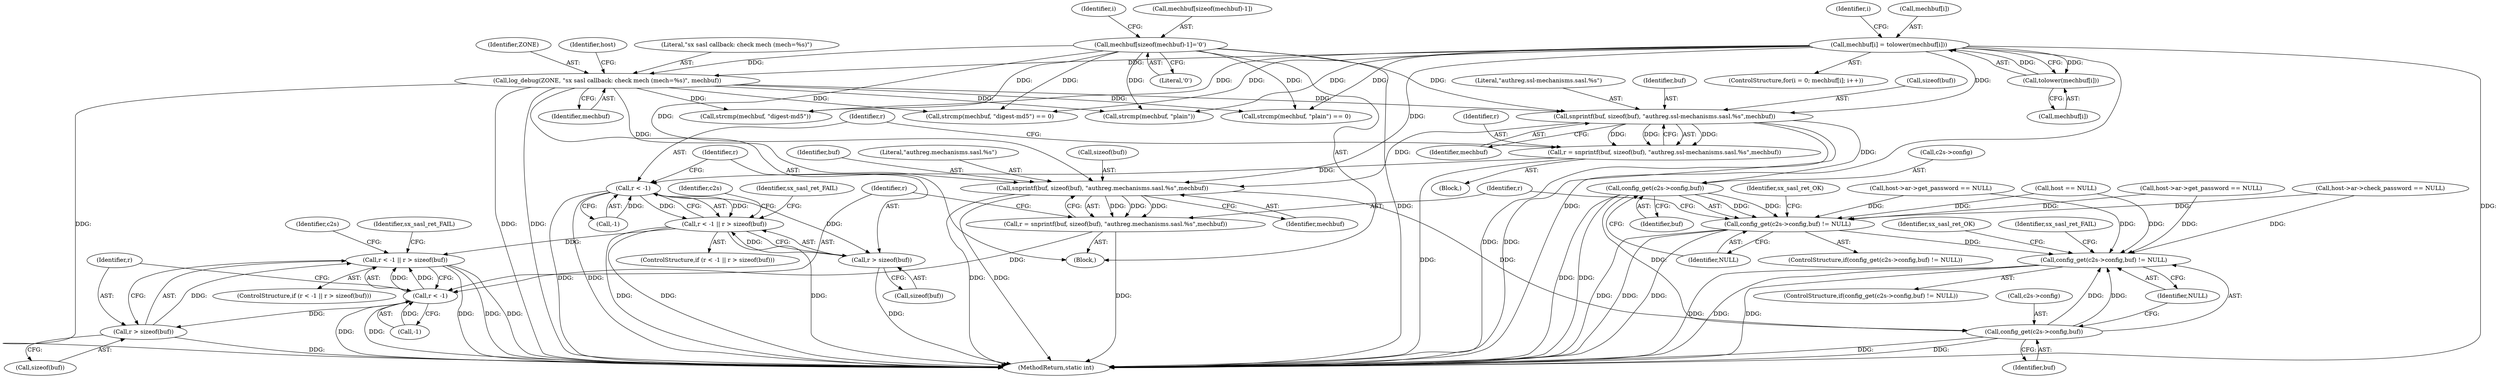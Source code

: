 digraph "0_jabberd2_8416ae54ecefa670534f27a31db71d048b9c7f16@API" {
"1000701" [label="(Call,snprintf(buf, sizeof(buf), \"authreg.ssl-mechanisms.sasl.%s\",mechbuf))"];
"1000612" [label="(Call,mechbuf[i] = tolower(mechbuf[i]))"];
"1000616" [label="(Call,tolower(mechbuf[i]))"];
"1000595" [label="(Call,mechbuf[sizeof(mechbuf)-1]='\0')"];
"1000620" [label="(Call,log_debug(ZONE, \"sx sasl callback: check mech (mech=%s)\", mechbuf))"];
"1000699" [label="(Call,r = snprintf(buf, sizeof(buf), \"authreg.ssl-mechanisms.sasl.%s\",mechbuf))"];
"1000709" [label="(Call,r < -1)"];
"1000708" [label="(Call,r < -1 || r > sizeof(buf))"];
"1000738" [label="(Call,r < -1 || r > sizeof(buf))"];
"1000713" [label="(Call,r > sizeof(buf))"];
"1000721" [label="(Call,config_get(c2s->config,buf))"];
"1000720" [label="(Call,config_get(c2s->config,buf) != NULL)"];
"1000750" [label="(Call,config_get(c2s->config,buf) != NULL)"];
"1000751" [label="(Call,config_get(c2s->config,buf))"];
"1000731" [label="(Call,snprintf(buf, sizeof(buf), \"authreg.mechanisms.sasl.%s\",mechbuf))"];
"1000729" [label="(Call,r = snprintf(buf, sizeof(buf), \"authreg.mechanisms.sasl.%s\",mechbuf))"];
"1000739" [label="(Call,r < -1)"];
"1000743" [label="(Call,r > sizeof(buf))"];
"1000708" [label="(Call,r < -1 || r > sizeof(buf))"];
"1000611" [label="(Identifier,i)"];
"1000726" [label="(Identifier,NULL)"];
"1000676" [label="(Call,host->ar->get_password == NULL)"];
"1000605" [label="(Identifier,i)"];
"1000728" [label="(Identifier,sx_sasl_ret_OK)"];
"1000622" [label="(Literal,\"sx sasl callback: check mech (mech=%s)\")"];
"1000731" [label="(Call,snprintf(buf, sizeof(buf), \"authreg.mechanisms.sasl.%s\",mechbuf))"];
"1000651" [label="(Call,strcmp(mechbuf, \"digest-md5\"))"];
"1000621" [label="(Identifier,ZONE)"];
"1000603" [label="(ControlStructure,for(i = 0; mechbuf[i]; i++))"];
"1000753" [label="(Identifier,c2s)"];
"1000730" [label="(Identifier,r)"];
"1000623" [label="(Identifier,mechbuf)"];
"1000715" [label="(Call,sizeof(buf))"];
"1000707" [label="(ControlStructure,if (r < -1 || r > sizeof(buf)))"];
"1000739" [label="(Call,r < -1)"];
"1000720" [label="(Call,config_get(c2s->config,buf) != NULL)"];
"1000650" [label="(Call,strcmp(mechbuf, \"digest-md5\") == 0)"];
"1000719" [label="(ControlStructure,if(config_get(c2s->config,buf) != NULL))"];
"1000706" [label="(Identifier,mechbuf)"];
"1000736" [label="(Identifier,mechbuf)"];
"1000750" [label="(Call,config_get(c2s->config,buf) != NULL)"];
"1000617" [label="(Call,mechbuf[i])"];
"1000709" [label="(Call,r < -1)"];
"1000729" [label="(Call,r = snprintf(buf, sizeof(buf), \"authreg.mechanisms.sasl.%s\",mechbuf))"];
"1000616" [label="(Call,tolower(mechbuf[i]))"];
"1000740" [label="(Identifier,r)"];
"1000705" [label="(Literal,\"authreg.ssl-mechanisms.sasl.%s\")"];
"1000718" [label="(Identifier,sx_sasl_ret_FAIL)"];
"1000634" [label="(Call,host == NULL)"];
"1000613" [label="(Call,mechbuf[i])"];
"1000744" [label="(Identifier,r)"];
"1000755" [label="(Identifier,buf)"];
"1000725" [label="(Identifier,buf)"];
"1000758" [label="(Identifier,sx_sasl_ret_OK)"];
"1000710" [label="(Identifier,r)"];
"1000702" [label="(Identifier,buf)"];
"1000701" [label="(Call,snprintf(buf, sizeof(buf), \"authreg.ssl-mechanisms.sasl.%s\",mechbuf))"];
"1000737" [label="(ControlStructure,if (r < -1 || r > sizeof(buf)))"];
"1000657" [label="(Call,host->ar->get_password == NULL)"];
"1000620" [label="(Call,log_debug(ZONE, \"sx sasl callback: check mech (mech=%s)\", mechbuf))"];
"1000700" [label="(Identifier,r)"];
"1000732" [label="(Identifier,buf)"];
"1000669" [label="(Call,strcmp(mechbuf, \"plain\"))"];
"1000752" [label="(Call,c2s->config)"];
"1000595" [label="(Call,mechbuf[sizeof(mechbuf)-1]='\0')"];
"1000596" [label="(Call,mechbuf[sizeof(mechbuf)-1])"];
"1000625" [label="(Identifier,host)"];
"1000683" [label="(Call,host->ar->check_password == NULL)"];
"1000738" [label="(Call,r < -1 || r > sizeof(buf))"];
"1000748" [label="(Identifier,sx_sasl_ret_FAIL)"];
"1000751" [label="(Call,config_get(c2s->config,buf))"];
"1000749" [label="(ControlStructure,if(config_get(c2s->config,buf) != NULL))"];
"1000741" [label="(Call,-1)"];
"1000711" [label="(Call,-1)"];
"1000668" [label="(Call,strcmp(mechbuf, \"plain\") == 0)"];
"1000756" [label="(Identifier,NULL)"];
"1000602" [label="(Literal,'\0')"];
"1000722" [label="(Call,c2s->config)"];
"1000723" [label="(Identifier,c2s)"];
"1000612" [label="(Call,mechbuf[i] = tolower(mechbuf[i]))"];
"1000699" [label="(Call,r = snprintf(buf, sizeof(buf), \"authreg.ssl-mechanisms.sasl.%s\",mechbuf))"];
"1000703" [label="(Call,sizeof(buf))"];
"1000735" [label="(Literal,\"authreg.mechanisms.sasl.%s\")"];
"1000714" [label="(Identifier,r)"];
"1000761" [label="(Identifier,sx_sasl_ret_FAIL)"];
"1000167" [label="(Block,)"];
"1000713" [label="(Call,r > sizeof(buf))"];
"1000721" [label="(Call,config_get(c2s->config,buf))"];
"1000745" [label="(Call,sizeof(buf))"];
"1000766" [label="(MethodReturn,static int)"];
"1000743" [label="(Call,r > sizeof(buf))"];
"1000733" [label="(Call,sizeof(buf))"];
"1000698" [label="(Block,)"];
"1000701" -> "1000699"  [label="AST: "];
"1000701" -> "1000706"  [label="CFG: "];
"1000702" -> "1000701"  [label="AST: "];
"1000703" -> "1000701"  [label="AST: "];
"1000705" -> "1000701"  [label="AST: "];
"1000706" -> "1000701"  [label="AST: "];
"1000699" -> "1000701"  [label="CFG: "];
"1000701" -> "1000766"  [label="DDG: "];
"1000701" -> "1000766"  [label="DDG: "];
"1000701" -> "1000699"  [label="DDG: "];
"1000701" -> "1000699"  [label="DDG: "];
"1000701" -> "1000699"  [label="DDG: "];
"1000612" -> "1000701"  [label="DDG: "];
"1000595" -> "1000701"  [label="DDG: "];
"1000620" -> "1000701"  [label="DDG: "];
"1000701" -> "1000721"  [label="DDG: "];
"1000701" -> "1000731"  [label="DDG: "];
"1000612" -> "1000603"  [label="AST: "];
"1000612" -> "1000616"  [label="CFG: "];
"1000613" -> "1000612"  [label="AST: "];
"1000616" -> "1000612"  [label="AST: "];
"1000611" -> "1000612"  [label="CFG: "];
"1000612" -> "1000766"  [label="DDG: "];
"1000612" -> "1000766"  [label="DDG: "];
"1000616" -> "1000612"  [label="DDG: "];
"1000612" -> "1000616"  [label="DDG: "];
"1000612" -> "1000620"  [label="DDG: "];
"1000612" -> "1000650"  [label="DDG: "];
"1000612" -> "1000651"  [label="DDG: "];
"1000612" -> "1000668"  [label="DDG: "];
"1000612" -> "1000669"  [label="DDG: "];
"1000612" -> "1000731"  [label="DDG: "];
"1000616" -> "1000617"  [label="CFG: "];
"1000617" -> "1000616"  [label="AST: "];
"1000595" -> "1000167"  [label="AST: "];
"1000595" -> "1000602"  [label="CFG: "];
"1000596" -> "1000595"  [label="AST: "];
"1000602" -> "1000595"  [label="AST: "];
"1000605" -> "1000595"  [label="CFG: "];
"1000595" -> "1000766"  [label="DDG: "];
"1000595" -> "1000620"  [label="DDG: "];
"1000595" -> "1000650"  [label="DDG: "];
"1000595" -> "1000651"  [label="DDG: "];
"1000595" -> "1000668"  [label="DDG: "];
"1000595" -> "1000669"  [label="DDG: "];
"1000595" -> "1000731"  [label="DDG: "];
"1000620" -> "1000167"  [label="AST: "];
"1000620" -> "1000623"  [label="CFG: "];
"1000621" -> "1000620"  [label="AST: "];
"1000622" -> "1000620"  [label="AST: "];
"1000623" -> "1000620"  [label="AST: "];
"1000625" -> "1000620"  [label="CFG: "];
"1000620" -> "1000766"  [label="DDG: "];
"1000620" -> "1000766"  [label="DDG: "];
"1000620" -> "1000766"  [label="DDG: "];
"1000620" -> "1000650"  [label="DDG: "];
"1000620" -> "1000651"  [label="DDG: "];
"1000620" -> "1000668"  [label="DDG: "];
"1000620" -> "1000669"  [label="DDG: "];
"1000620" -> "1000731"  [label="DDG: "];
"1000699" -> "1000698"  [label="AST: "];
"1000700" -> "1000699"  [label="AST: "];
"1000710" -> "1000699"  [label="CFG: "];
"1000699" -> "1000766"  [label="DDG: "];
"1000699" -> "1000709"  [label="DDG: "];
"1000709" -> "1000708"  [label="AST: "];
"1000709" -> "1000711"  [label="CFG: "];
"1000710" -> "1000709"  [label="AST: "];
"1000711" -> "1000709"  [label="AST: "];
"1000714" -> "1000709"  [label="CFG: "];
"1000708" -> "1000709"  [label="CFG: "];
"1000709" -> "1000766"  [label="DDG: "];
"1000709" -> "1000766"  [label="DDG: "];
"1000709" -> "1000708"  [label="DDG: "];
"1000709" -> "1000708"  [label="DDG: "];
"1000711" -> "1000709"  [label="DDG: "];
"1000709" -> "1000713"  [label="DDG: "];
"1000708" -> "1000707"  [label="AST: "];
"1000708" -> "1000713"  [label="CFG: "];
"1000713" -> "1000708"  [label="AST: "];
"1000718" -> "1000708"  [label="CFG: "];
"1000723" -> "1000708"  [label="CFG: "];
"1000708" -> "1000766"  [label="DDG: "];
"1000708" -> "1000766"  [label="DDG: "];
"1000708" -> "1000766"  [label="DDG: "];
"1000713" -> "1000708"  [label="DDG: "];
"1000708" -> "1000738"  [label="DDG: "];
"1000738" -> "1000737"  [label="AST: "];
"1000738" -> "1000739"  [label="CFG: "];
"1000738" -> "1000743"  [label="CFG: "];
"1000739" -> "1000738"  [label="AST: "];
"1000743" -> "1000738"  [label="AST: "];
"1000748" -> "1000738"  [label="CFG: "];
"1000753" -> "1000738"  [label="CFG: "];
"1000738" -> "1000766"  [label="DDG: "];
"1000738" -> "1000766"  [label="DDG: "];
"1000738" -> "1000766"  [label="DDG: "];
"1000739" -> "1000738"  [label="DDG: "];
"1000739" -> "1000738"  [label="DDG: "];
"1000743" -> "1000738"  [label="DDG: "];
"1000713" -> "1000715"  [label="CFG: "];
"1000714" -> "1000713"  [label="AST: "];
"1000715" -> "1000713"  [label="AST: "];
"1000713" -> "1000766"  [label="DDG: "];
"1000721" -> "1000720"  [label="AST: "];
"1000721" -> "1000725"  [label="CFG: "];
"1000722" -> "1000721"  [label="AST: "];
"1000725" -> "1000721"  [label="AST: "];
"1000726" -> "1000721"  [label="CFG: "];
"1000721" -> "1000766"  [label="DDG: "];
"1000721" -> "1000766"  [label="DDG: "];
"1000721" -> "1000720"  [label="DDG: "];
"1000721" -> "1000720"  [label="DDG: "];
"1000721" -> "1000751"  [label="DDG: "];
"1000720" -> "1000719"  [label="AST: "];
"1000720" -> "1000726"  [label="CFG: "];
"1000726" -> "1000720"  [label="AST: "];
"1000728" -> "1000720"  [label="CFG: "];
"1000730" -> "1000720"  [label="CFG: "];
"1000720" -> "1000766"  [label="DDG: "];
"1000720" -> "1000766"  [label="DDG: "];
"1000720" -> "1000766"  [label="DDG: "];
"1000676" -> "1000720"  [label="DDG: "];
"1000657" -> "1000720"  [label="DDG: "];
"1000683" -> "1000720"  [label="DDG: "];
"1000634" -> "1000720"  [label="DDG: "];
"1000720" -> "1000750"  [label="DDG: "];
"1000750" -> "1000749"  [label="AST: "];
"1000750" -> "1000756"  [label="CFG: "];
"1000751" -> "1000750"  [label="AST: "];
"1000756" -> "1000750"  [label="AST: "];
"1000758" -> "1000750"  [label="CFG: "];
"1000761" -> "1000750"  [label="CFG: "];
"1000750" -> "1000766"  [label="DDG: "];
"1000750" -> "1000766"  [label="DDG: "];
"1000750" -> "1000766"  [label="DDG: "];
"1000751" -> "1000750"  [label="DDG: "];
"1000751" -> "1000750"  [label="DDG: "];
"1000676" -> "1000750"  [label="DDG: "];
"1000657" -> "1000750"  [label="DDG: "];
"1000683" -> "1000750"  [label="DDG: "];
"1000634" -> "1000750"  [label="DDG: "];
"1000751" -> "1000755"  [label="CFG: "];
"1000752" -> "1000751"  [label="AST: "];
"1000755" -> "1000751"  [label="AST: "];
"1000756" -> "1000751"  [label="CFG: "];
"1000751" -> "1000766"  [label="DDG: "];
"1000751" -> "1000766"  [label="DDG: "];
"1000731" -> "1000751"  [label="DDG: "];
"1000731" -> "1000729"  [label="AST: "];
"1000731" -> "1000736"  [label="CFG: "];
"1000732" -> "1000731"  [label="AST: "];
"1000733" -> "1000731"  [label="AST: "];
"1000735" -> "1000731"  [label="AST: "];
"1000736" -> "1000731"  [label="AST: "];
"1000729" -> "1000731"  [label="CFG: "];
"1000731" -> "1000766"  [label="DDG: "];
"1000731" -> "1000766"  [label="DDG: "];
"1000731" -> "1000729"  [label="DDG: "];
"1000731" -> "1000729"  [label="DDG: "];
"1000731" -> "1000729"  [label="DDG: "];
"1000729" -> "1000167"  [label="AST: "];
"1000730" -> "1000729"  [label="AST: "];
"1000740" -> "1000729"  [label="CFG: "];
"1000729" -> "1000766"  [label="DDG: "];
"1000729" -> "1000739"  [label="DDG: "];
"1000739" -> "1000741"  [label="CFG: "];
"1000740" -> "1000739"  [label="AST: "];
"1000741" -> "1000739"  [label="AST: "];
"1000744" -> "1000739"  [label="CFG: "];
"1000739" -> "1000766"  [label="DDG: "];
"1000739" -> "1000766"  [label="DDG: "];
"1000741" -> "1000739"  [label="DDG: "];
"1000739" -> "1000743"  [label="DDG: "];
"1000743" -> "1000745"  [label="CFG: "];
"1000744" -> "1000743"  [label="AST: "];
"1000745" -> "1000743"  [label="AST: "];
"1000743" -> "1000766"  [label="DDG: "];
}
